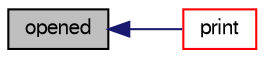 digraph "opened"
{
  bgcolor="transparent";
  edge [fontname="FreeSans",fontsize="10",labelfontname="FreeSans",labelfontsize="10"];
  node [fontname="FreeSans",fontsize="10",shape=record];
  rankdir="LR";
  Node1230 [label="opened",height=0.2,width=0.4,color="black", fillcolor="grey75", style="filled", fontcolor="black"];
  Node1230 -> Node1231 [dir="back",color="midnightblue",fontsize="10",style="solid",fontname="FreeSans"];
  Node1231 [label="print",height=0.2,width=0.4,color="red",URL="$a26226.html#aa61247f481294e0822e293753513bd29",tooltip="Print description of IOstream to Ostream. "];
}
